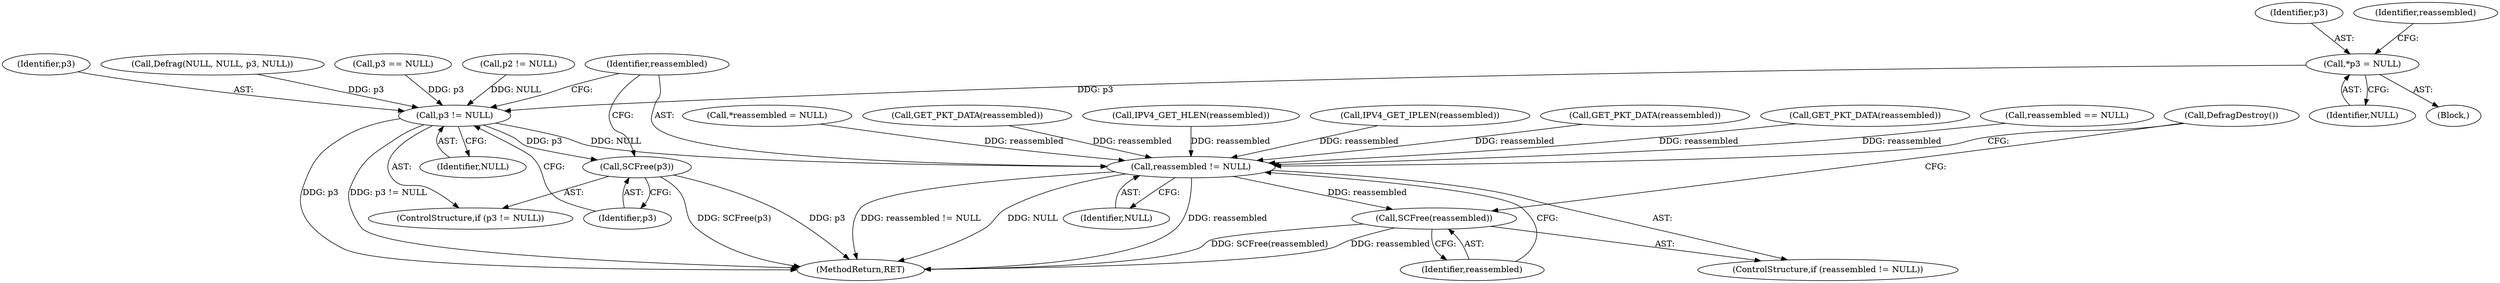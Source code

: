 digraph "0_suricata_4a04f814b15762eb446a5ead4d69d021512df6f8_4@pointer" {
"1000115" [label="(Call,*p3 = NULL)"];
"1000295" [label="(Call,p3 != NULL)"];
"1000298" [label="(Call,SCFree(p3))"];
"1000301" [label="(Call,reassembled != NULL)"];
"1000304" [label="(Call,SCFree(reassembled))"];
"1000306" [label="(Call,DefragDestroy())"];
"1000301" [label="(Call,reassembled != NULL)"];
"1000204" [label="(Call,IPV4_GET_HLEN(reassembled))"];
"1000211" [label="(Call,IPV4_GET_IPLEN(reassembled))"];
"1000294" [label="(ControlStructure,if (p3 != NULL))"];
"1000296" [label="(Identifier,p3)"];
"1000305" [label="(Identifier,reassembled)"];
"1000231" [label="(Call,GET_PKT_DATA(reassembled))"];
"1000299" [label="(Identifier,p3)"];
"1000105" [label="(Block,)"];
"1000115" [label="(Call,*p3 = NULL)"];
"1000298" [label="(Call,SCFree(p3))"];
"1000303" [label="(Identifier,NULL)"];
"1000116" [label="(Identifier,p3)"];
"1000304" [label="(Call,SCFree(reassembled))"];
"1000273" [label="(Call,GET_PKT_DATA(reassembled))"];
"1000197" [label="(Call,reassembled == NULL)"];
"1000119" [label="(Call,*reassembled = NULL)"];
"1000120" [label="(Identifier,reassembled)"];
"1000117" [label="(Identifier,NULL)"];
"1000252" [label="(Call,GET_PKT_DATA(reassembled))"];
"1000302" [label="(Identifier,reassembled)"];
"1000297" [label="(Identifier,NULL)"];
"1000191" [label="(Call,Defrag(NULL, NULL, p3, NULL))"];
"1000309" [label="(MethodReturn,RET)"];
"1000295" [label="(Call,p3 != NULL)"];
"1000300" [label="(ControlStructure,if (reassembled != NULL))"];
"1000167" [label="(Call,p3 == NULL)"];
"1000289" [label="(Call,p2 != NULL)"];
"1000115" -> "1000105"  [label="AST: "];
"1000115" -> "1000117"  [label="CFG: "];
"1000116" -> "1000115"  [label="AST: "];
"1000117" -> "1000115"  [label="AST: "];
"1000120" -> "1000115"  [label="CFG: "];
"1000115" -> "1000295"  [label="DDG: p3"];
"1000295" -> "1000294"  [label="AST: "];
"1000295" -> "1000297"  [label="CFG: "];
"1000296" -> "1000295"  [label="AST: "];
"1000297" -> "1000295"  [label="AST: "];
"1000299" -> "1000295"  [label="CFG: "];
"1000302" -> "1000295"  [label="CFG: "];
"1000295" -> "1000309"  [label="DDG: p3"];
"1000295" -> "1000309"  [label="DDG: p3 != NULL"];
"1000167" -> "1000295"  [label="DDG: p3"];
"1000191" -> "1000295"  [label="DDG: p3"];
"1000289" -> "1000295"  [label="DDG: NULL"];
"1000295" -> "1000298"  [label="DDG: p3"];
"1000295" -> "1000301"  [label="DDG: NULL"];
"1000298" -> "1000294"  [label="AST: "];
"1000298" -> "1000299"  [label="CFG: "];
"1000299" -> "1000298"  [label="AST: "];
"1000302" -> "1000298"  [label="CFG: "];
"1000298" -> "1000309"  [label="DDG: p3"];
"1000298" -> "1000309"  [label="DDG: SCFree(p3)"];
"1000301" -> "1000300"  [label="AST: "];
"1000301" -> "1000303"  [label="CFG: "];
"1000302" -> "1000301"  [label="AST: "];
"1000303" -> "1000301"  [label="AST: "];
"1000305" -> "1000301"  [label="CFG: "];
"1000306" -> "1000301"  [label="CFG: "];
"1000301" -> "1000309"  [label="DDG: NULL"];
"1000301" -> "1000309"  [label="DDG: reassembled != NULL"];
"1000301" -> "1000309"  [label="DDG: reassembled"];
"1000252" -> "1000301"  [label="DDG: reassembled"];
"1000273" -> "1000301"  [label="DDG: reassembled"];
"1000211" -> "1000301"  [label="DDG: reassembled"];
"1000231" -> "1000301"  [label="DDG: reassembled"];
"1000119" -> "1000301"  [label="DDG: reassembled"];
"1000204" -> "1000301"  [label="DDG: reassembled"];
"1000197" -> "1000301"  [label="DDG: reassembled"];
"1000301" -> "1000304"  [label="DDG: reassembled"];
"1000304" -> "1000300"  [label="AST: "];
"1000304" -> "1000305"  [label="CFG: "];
"1000305" -> "1000304"  [label="AST: "];
"1000306" -> "1000304"  [label="CFG: "];
"1000304" -> "1000309"  [label="DDG: SCFree(reassembled)"];
"1000304" -> "1000309"  [label="DDG: reassembled"];
}
